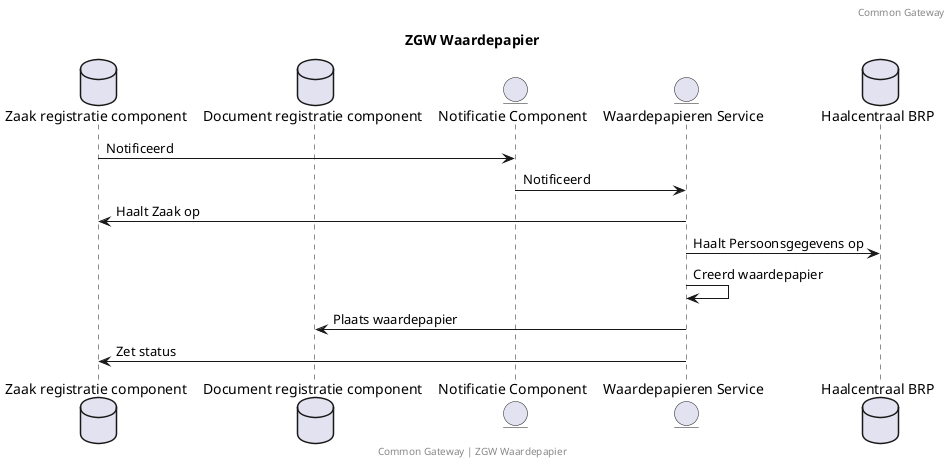 @startuml
title: ZGW Waardepapier
footer: Common Gateway | ZGW Waardepapier
header: Common Gateway

database "Zaak registratie component" as ZRC
database "Document registratie component" as DRC
entity "Notificatie Component" as NC
entity "Waardepapieren Service" as WP
database "Haalcentraal BRP" as BRP

ZRC -> NC: Notificeerd
NC -> WP: Notificeerd
WP -> ZRC: Haalt Zaak op
WP -> BRP: Haalt Persoonsgegevens op
WP -> WP: Creerd waardepapier
WP -> DRC: Plaats waardepapier
WP -> ZRC: Zet status

@enduml
